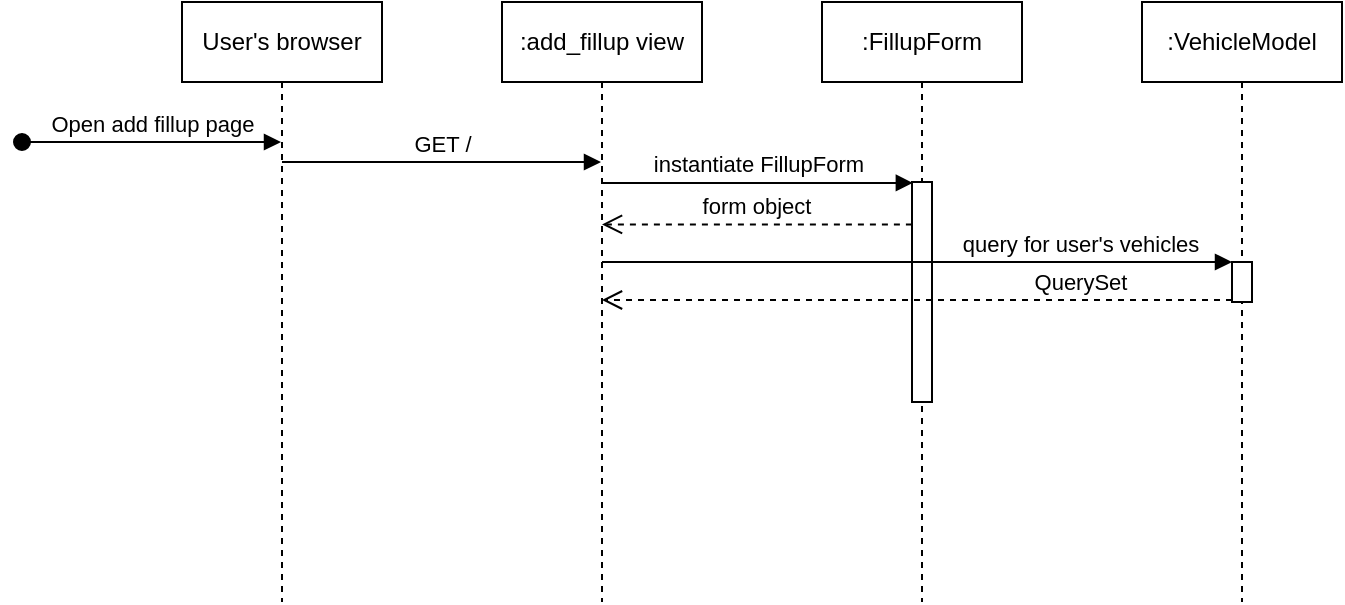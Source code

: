 <mxfile version="15.5.9" type="github">
  <diagram id="zq4EDngElbWwZI230A72" name="Page-1">
    <mxGraphModel dx="1756" dy="1142" grid="1" gridSize="10" guides="1" tooltips="1" connect="1" arrows="1" fold="1" page="1" pageScale="1" pageWidth="1169" pageHeight="827" math="0" shadow="0">
      <root>
        <mxCell id="0" />
        <mxCell id="1" parent="0" />
        <mxCell id="rrvN5EUfyGgxll58mSvy-1" value="User&#39;s browser" style="shape=umlLifeline;perimeter=lifelinePerimeter;whiteSpace=wrap;html=1;container=1;collapsible=0;recursiveResize=0;outlineConnect=0;" vertex="1" parent="1">
          <mxGeometry x="200" y="80" width="100" height="300" as="geometry" />
        </mxCell>
        <mxCell id="rrvN5EUfyGgxll58mSvy-2" value=":add_fillup view" style="shape=umlLifeline;perimeter=lifelinePerimeter;whiteSpace=wrap;html=1;container=1;collapsible=0;recursiveResize=0;outlineConnect=0;" vertex="1" parent="1">
          <mxGeometry x="360" y="80" width="100" height="300" as="geometry" />
        </mxCell>
        <mxCell id="rrvN5EUfyGgxll58mSvy-3" value=":FillupForm" style="shape=umlLifeline;perimeter=lifelinePerimeter;whiteSpace=wrap;html=1;container=1;collapsible=0;recursiveResize=0;outlineConnect=0;" vertex="1" parent="1">
          <mxGeometry x="520" y="80" width="100" height="300" as="geometry" />
        </mxCell>
        <mxCell id="rrvN5EUfyGgxll58mSvy-9" value="" style="html=1;points=[];perimeter=orthogonalPerimeter;" vertex="1" parent="rrvN5EUfyGgxll58mSvy-3">
          <mxGeometry x="45" y="90" width="10" height="110" as="geometry" />
        </mxCell>
        <mxCell id="rrvN5EUfyGgxll58mSvy-4" value=":VehicleModel" style="shape=umlLifeline;perimeter=lifelinePerimeter;whiteSpace=wrap;html=1;container=1;collapsible=0;recursiveResize=0;outlineConnect=0;" vertex="1" parent="1">
          <mxGeometry x="680" y="80" width="100" height="300" as="geometry" />
        </mxCell>
        <mxCell id="rrvN5EUfyGgxll58mSvy-13" value="" style="html=1;points=[];perimeter=orthogonalPerimeter;" vertex="1" parent="rrvN5EUfyGgxll58mSvy-4">
          <mxGeometry x="45" y="130" width="10" height="20" as="geometry" />
        </mxCell>
        <mxCell id="rrvN5EUfyGgxll58mSvy-5" value="Open add fillup page" style="html=1;verticalAlign=bottom;startArrow=oval;startFill=1;endArrow=block;startSize=8;rounded=0;" edge="1" parent="1" target="rrvN5EUfyGgxll58mSvy-1">
          <mxGeometry width="60" relative="1" as="geometry">
            <mxPoint x="120" y="150" as="sourcePoint" />
            <mxPoint x="244.95" y="149.84" as="targetPoint" />
          </mxGeometry>
        </mxCell>
        <mxCell id="rrvN5EUfyGgxll58mSvy-6" value="GET /" style="html=1;verticalAlign=bottom;endArrow=block;rounded=0;" edge="1" parent="1" source="rrvN5EUfyGgxll58mSvy-1" target="rrvN5EUfyGgxll58mSvy-2">
          <mxGeometry width="80" relative="1" as="geometry">
            <mxPoint x="255.9" y="160.32" as="sourcePoint" />
            <mxPoint x="406.86" y="160.76" as="targetPoint" />
            <Array as="points">
              <mxPoint x="350" y="160" />
            </Array>
          </mxGeometry>
        </mxCell>
        <mxCell id="rrvN5EUfyGgxll58mSvy-10" value="instantiate FillupForm" style="html=1;verticalAlign=bottom;endArrow=block;rounded=0;entryX=0.043;entryY=0.004;entryDx=0;entryDy=0;entryPerimeter=0;" edge="1" parent="1" source="rrvN5EUfyGgxll58mSvy-2" target="rrvN5EUfyGgxll58mSvy-9">
          <mxGeometry width="80" relative="1" as="geometry">
            <mxPoint x="430" y="290" as="sourcePoint" />
            <mxPoint x="510" y="290" as="targetPoint" />
          </mxGeometry>
        </mxCell>
        <mxCell id="rrvN5EUfyGgxll58mSvy-11" value="form object" style="html=1;verticalAlign=bottom;endArrow=open;dashed=1;endSize=8;rounded=0;exitX=-0.005;exitY=0.193;exitDx=0;exitDy=0;exitPerimeter=0;" edge="1" parent="1" source="rrvN5EUfyGgxll58mSvy-9" target="rrvN5EUfyGgxll58mSvy-2">
          <mxGeometry relative="1" as="geometry">
            <mxPoint x="510" y="290" as="sourcePoint" />
            <mxPoint x="415.9" y="233.15" as="targetPoint" />
          </mxGeometry>
        </mxCell>
        <mxCell id="rrvN5EUfyGgxll58mSvy-14" value="query for user&#39;s vehicles" style="html=1;verticalAlign=bottom;endArrow=block;entryX=0;entryY=0;rounded=0;" edge="1" target="rrvN5EUfyGgxll58mSvy-13" parent="1" source="rrvN5EUfyGgxll58mSvy-2">
          <mxGeometry x="0.516" relative="1" as="geometry">
            <mxPoint x="414.95" y="280.65" as="sourcePoint" />
            <mxPoint as="offset" />
          </mxGeometry>
        </mxCell>
        <mxCell id="rrvN5EUfyGgxll58mSvy-15" value="QuerySet" style="html=1;verticalAlign=bottom;endArrow=open;dashed=1;endSize=8;exitX=0;exitY=0.95;rounded=0;" edge="1" source="rrvN5EUfyGgxll58mSvy-13" parent="1" target="rrvN5EUfyGgxll58mSvy-2">
          <mxGeometry x="-0.516" relative="1" as="geometry">
            <mxPoint x="414.95" y="322.45" as="targetPoint" />
            <mxPoint as="offset" />
          </mxGeometry>
        </mxCell>
      </root>
    </mxGraphModel>
  </diagram>
</mxfile>
